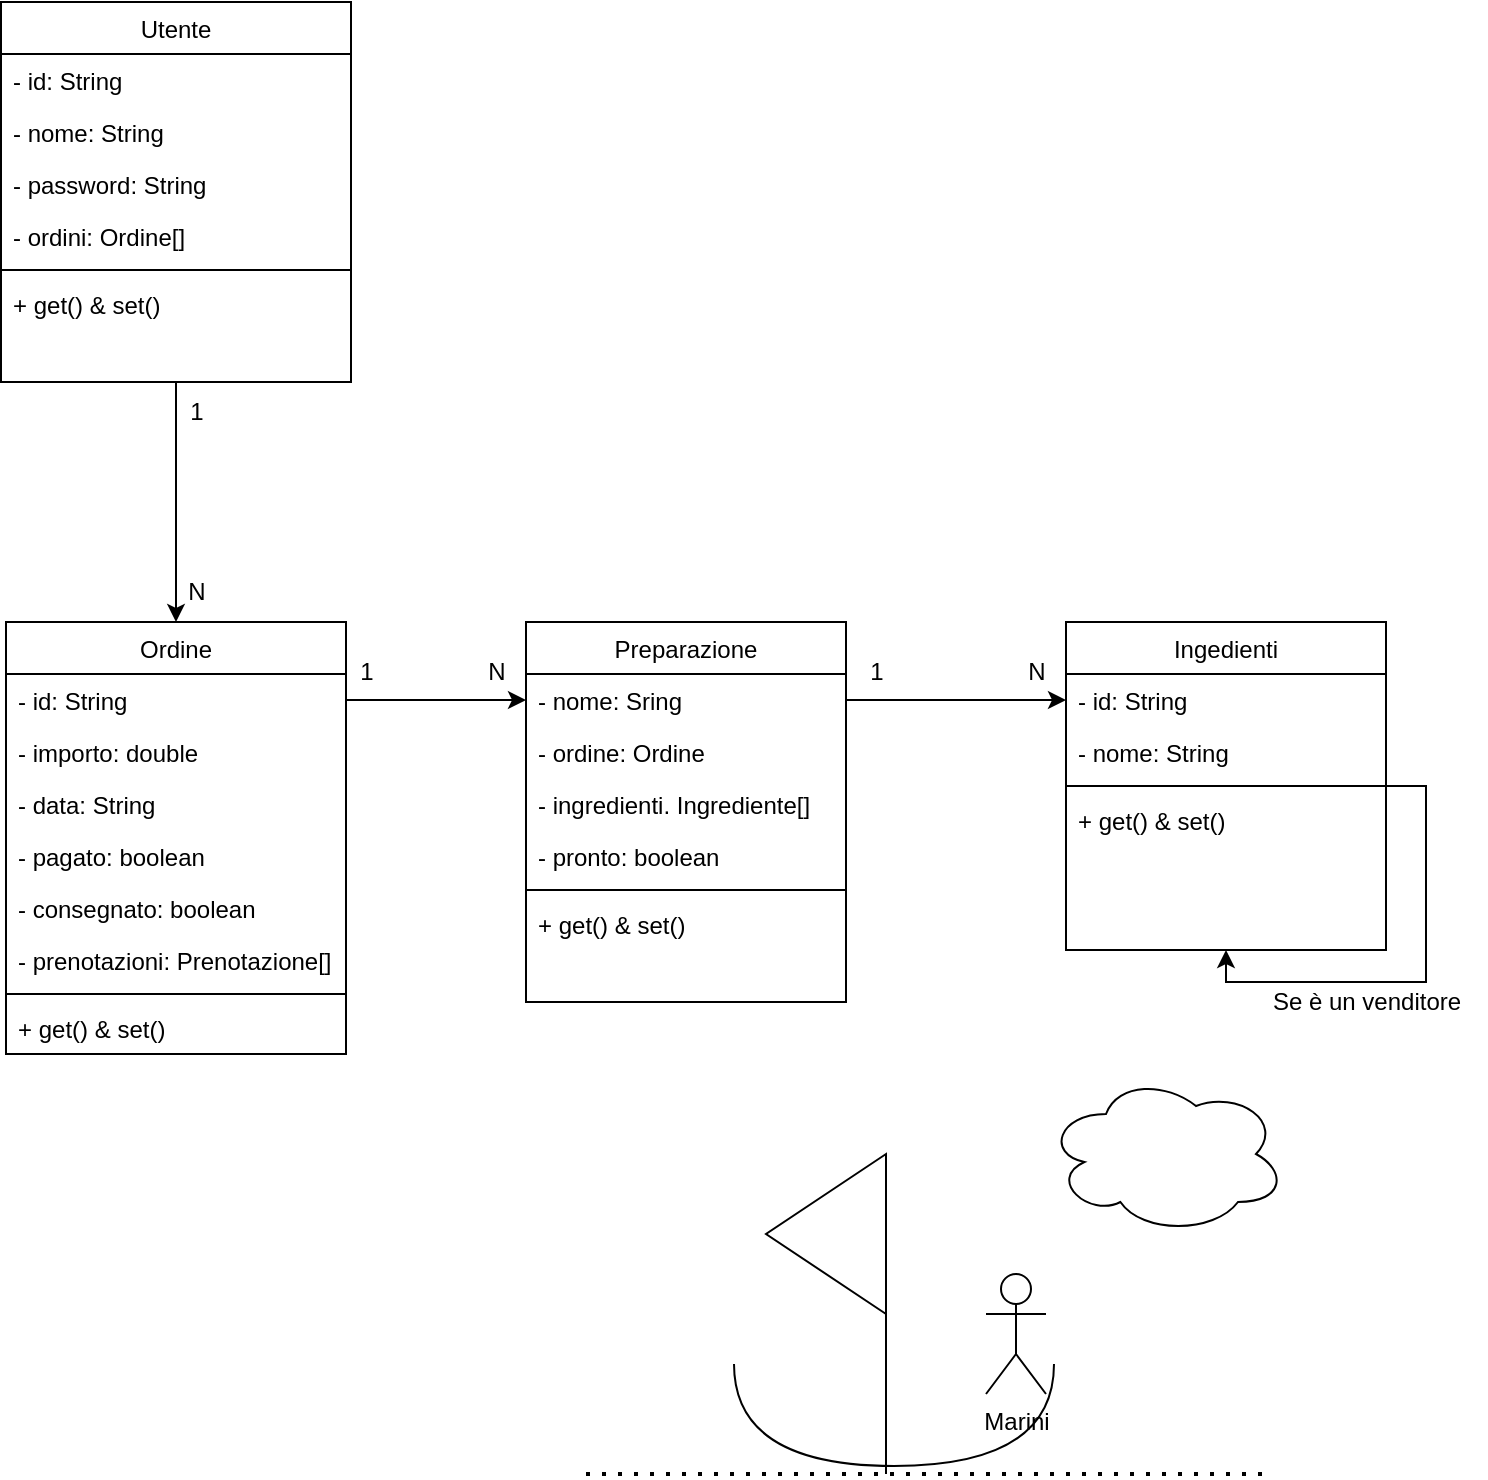 <mxfile>
    <diagram id="C5RBs43oDa-KdzZeNtuy" name="Page-1">
        <mxGraphModel dx="1216" dy="784" grid="1" gridSize="10" guides="1" tooltips="1" connect="1" arrows="1" fold="1" page="1" pageScale="1" pageWidth="827" pageHeight="1169" math="0" shadow="0">
            <root>
                <mxCell id="WIyWlLk6GJQsqaUBKTNV-0"/>
                <mxCell id="WIyWlLk6GJQsqaUBKTNV-1" parent="WIyWlLk6GJQsqaUBKTNV-0"/>
                <mxCell id="zskGm_oznDPMGiNjyD5M-53" style="edgeStyle=orthogonalEdgeStyle;rounded=0;orthogonalLoop=1;jettySize=auto;html=1;entryX=0.5;entryY=1;entryDx=0;entryDy=0;" parent="WIyWlLk6GJQsqaUBKTNV-1" source="zkfFHV4jXpPFQw0GAbJ--6" target="zkfFHV4jXpPFQw0GAbJ--6" edge="1">
                    <mxGeometry relative="1" as="geometry">
                        <mxPoint x="740" y="540" as="targetPoint"/>
                        <Array as="points">
                            <mxPoint x="750" y="442"/>
                            <mxPoint x="750" y="540"/>
                            <mxPoint x="650" y="540"/>
                        </Array>
                    </mxGeometry>
                </mxCell>
                <mxCell id="zkfFHV4jXpPFQw0GAbJ--6" value="Ingedienti" style="swimlane;fontStyle=0;align=center;verticalAlign=top;childLayout=stackLayout;horizontal=1;startSize=26;horizontalStack=0;resizeParent=1;resizeLast=0;collapsible=1;marginBottom=0;rounded=0;shadow=0;strokeWidth=1;" parent="WIyWlLk6GJQsqaUBKTNV-1" vertex="1">
                    <mxGeometry x="570" y="360" width="160" height="164" as="geometry">
                        <mxRectangle x="130" y="380" width="160" height="26" as="alternateBounds"/>
                    </mxGeometry>
                </mxCell>
                <mxCell id="zkfFHV4jXpPFQw0GAbJ--7" value="- id: String" style="text;align=left;verticalAlign=top;spacingLeft=4;spacingRight=4;overflow=hidden;rotatable=0;points=[[0,0.5],[1,0.5]];portConstraint=eastwest;" parent="zkfFHV4jXpPFQw0GAbJ--6" vertex="1">
                    <mxGeometry y="26" width="160" height="26" as="geometry"/>
                </mxCell>
                <mxCell id="zskGm_oznDPMGiNjyD5M-34" value="- nome: String" style="text;align=left;verticalAlign=top;spacingLeft=4;spacingRight=4;overflow=hidden;rotatable=0;points=[[0,0.5],[1,0.5]];portConstraint=eastwest;" parent="zkfFHV4jXpPFQw0GAbJ--6" vertex="1">
                    <mxGeometry y="52" width="160" height="26" as="geometry"/>
                </mxCell>
                <mxCell id="zkfFHV4jXpPFQw0GAbJ--9" value="" style="line;html=1;strokeWidth=1;align=left;verticalAlign=middle;spacingTop=-1;spacingLeft=3;spacingRight=3;rotatable=0;labelPosition=right;points=[];portConstraint=eastwest;" parent="zkfFHV4jXpPFQw0GAbJ--6" vertex="1">
                    <mxGeometry y="78" width="160" height="8" as="geometry"/>
                </mxCell>
                <mxCell id="zkfFHV4jXpPFQw0GAbJ--10" value="+ get() &amp; set()" style="text;align=left;verticalAlign=top;spacingLeft=4;spacingRight=4;overflow=hidden;rotatable=0;points=[[0,0.5],[1,0.5]];portConstraint=eastwest;fontStyle=0" parent="zkfFHV4jXpPFQw0GAbJ--6" vertex="1">
                    <mxGeometry y="86" width="160" height="26" as="geometry"/>
                </mxCell>
                <mxCell id="zskGm_oznDPMGiNjyD5M-0" value="Preparazione" style="swimlane;fontStyle=0;align=center;verticalAlign=top;childLayout=stackLayout;horizontal=1;startSize=26;horizontalStack=0;resizeParent=1;resizeLast=0;collapsible=1;marginBottom=0;rounded=0;shadow=0;strokeWidth=1;" parent="WIyWlLk6GJQsqaUBKTNV-1" vertex="1">
                    <mxGeometry x="300" y="360" width="160" height="190" as="geometry">
                        <mxRectangle x="130" y="380" width="160" height="26" as="alternateBounds"/>
                    </mxGeometry>
                </mxCell>
                <mxCell id="zskGm_oznDPMGiNjyD5M-1" value="- nome: Sring" style="text;align=left;verticalAlign=top;spacingLeft=4;spacingRight=4;overflow=hidden;rotatable=0;points=[[0,0.5],[1,0.5]];portConstraint=eastwest;" parent="zskGm_oznDPMGiNjyD5M-0" vertex="1">
                    <mxGeometry y="26" width="160" height="26" as="geometry"/>
                </mxCell>
                <mxCell id="zskGm_oznDPMGiNjyD5M-2" value="- ordine: Ordine" style="text;align=left;verticalAlign=top;spacingLeft=4;spacingRight=4;overflow=hidden;rotatable=0;points=[[0,0.5],[1,0.5]];portConstraint=eastwest;rounded=0;shadow=0;html=0;" parent="zskGm_oznDPMGiNjyD5M-0" vertex="1">
                    <mxGeometry y="52" width="160" height="26" as="geometry"/>
                </mxCell>
                <mxCell id="zskGm_oznDPMGiNjyD5M-37" value="- ingredienti. Ingrediente[]" style="text;align=left;verticalAlign=top;spacingLeft=4;spacingRight=4;overflow=hidden;rotatable=0;points=[[0,0.5],[1,0.5]];portConstraint=eastwest;rounded=0;shadow=0;html=0;" parent="zskGm_oznDPMGiNjyD5M-0" vertex="1">
                    <mxGeometry y="78" width="160" height="26" as="geometry"/>
                </mxCell>
                <mxCell id="zskGm_oznDPMGiNjyD5M-38" value="- pronto: boolean" style="text;align=left;verticalAlign=top;spacingLeft=4;spacingRight=4;overflow=hidden;rotatable=0;points=[[0,0.5],[1,0.5]];portConstraint=eastwest;rounded=0;shadow=0;html=0;" parent="zskGm_oznDPMGiNjyD5M-0" vertex="1">
                    <mxGeometry y="104" width="160" height="26" as="geometry"/>
                </mxCell>
                <mxCell id="zskGm_oznDPMGiNjyD5M-3" value="" style="line;html=1;strokeWidth=1;align=left;verticalAlign=middle;spacingTop=-1;spacingLeft=3;spacingRight=3;rotatable=0;labelPosition=right;points=[];portConstraint=eastwest;" parent="zskGm_oznDPMGiNjyD5M-0" vertex="1">
                    <mxGeometry y="130" width="160" height="8" as="geometry"/>
                </mxCell>
                <mxCell id="zskGm_oznDPMGiNjyD5M-4" value="+ get() &amp; set()" style="text;align=left;verticalAlign=top;spacingLeft=4;spacingRight=4;overflow=hidden;rotatable=0;points=[[0,0.5],[1,0.5]];portConstraint=eastwest;fontStyle=0" parent="zskGm_oznDPMGiNjyD5M-0" vertex="1">
                    <mxGeometry y="138" width="160" height="26" as="geometry"/>
                </mxCell>
                <mxCell id="zskGm_oznDPMGiNjyD5M-6" value="Ordine" style="swimlane;fontStyle=0;align=center;verticalAlign=top;childLayout=stackLayout;horizontal=1;startSize=26;horizontalStack=0;resizeParent=1;resizeLast=0;collapsible=1;marginBottom=0;rounded=0;shadow=0;strokeWidth=1;" parent="WIyWlLk6GJQsqaUBKTNV-1" vertex="1">
                    <mxGeometry x="40" y="360" width="170" height="216" as="geometry">
                        <mxRectangle x="130" y="380" width="160" height="26" as="alternateBounds"/>
                    </mxGeometry>
                </mxCell>
                <mxCell id="zskGm_oznDPMGiNjyD5M-7" value="- id: String" style="text;align=left;verticalAlign=top;spacingLeft=4;spacingRight=4;overflow=hidden;rotatable=0;points=[[0,0.5],[1,0.5]];portConstraint=eastwest;" parent="zskGm_oznDPMGiNjyD5M-6" vertex="1">
                    <mxGeometry y="26" width="170" height="26" as="geometry"/>
                </mxCell>
                <mxCell id="zskGm_oznDPMGiNjyD5M-8" value="- importo: double" style="text;align=left;verticalAlign=top;spacingLeft=4;spacingRight=4;overflow=hidden;rotatable=0;points=[[0,0.5],[1,0.5]];portConstraint=eastwest;rounded=0;shadow=0;html=0;" parent="zskGm_oznDPMGiNjyD5M-6" vertex="1">
                    <mxGeometry y="52" width="170" height="26" as="geometry"/>
                </mxCell>
                <mxCell id="zskGm_oznDPMGiNjyD5M-27" value="- data: String" style="text;align=left;verticalAlign=top;spacingLeft=4;spacingRight=4;overflow=hidden;rotatable=0;points=[[0,0.5],[1,0.5]];portConstraint=eastwest;rounded=0;shadow=0;html=0;" parent="zskGm_oznDPMGiNjyD5M-6" vertex="1">
                    <mxGeometry y="78" width="170" height="26" as="geometry"/>
                </mxCell>
                <mxCell id="zskGm_oznDPMGiNjyD5M-28" value="- pagato: boolean" style="text;align=left;verticalAlign=top;spacingLeft=4;spacingRight=4;overflow=hidden;rotatable=0;points=[[0,0.5],[1,0.5]];portConstraint=eastwest;rounded=0;shadow=0;html=0;" parent="zskGm_oznDPMGiNjyD5M-6" vertex="1">
                    <mxGeometry y="104" width="170" height="26" as="geometry"/>
                </mxCell>
                <mxCell id="zskGm_oznDPMGiNjyD5M-45" value="- consegnato: boolean" style="text;align=left;verticalAlign=top;spacingLeft=4;spacingRight=4;overflow=hidden;rotatable=0;points=[[0,0.5],[1,0.5]];portConstraint=eastwest;rounded=0;shadow=0;html=0;" parent="zskGm_oznDPMGiNjyD5M-6" vertex="1">
                    <mxGeometry y="130" width="170" height="26" as="geometry"/>
                </mxCell>
                <mxCell id="zskGm_oznDPMGiNjyD5M-32" value="- prenotazioni: Prenotazione[]" style="text;align=left;verticalAlign=top;spacingLeft=4;spacingRight=4;overflow=hidden;rotatable=0;points=[[0,0.5],[1,0.5]];portConstraint=eastwest;rounded=0;shadow=0;html=0;" parent="zskGm_oznDPMGiNjyD5M-6" vertex="1">
                    <mxGeometry y="156" width="170" height="26" as="geometry"/>
                </mxCell>
                <mxCell id="zskGm_oznDPMGiNjyD5M-9" value="" style="line;html=1;strokeWidth=1;align=left;verticalAlign=middle;spacingTop=-1;spacingLeft=3;spacingRight=3;rotatable=0;labelPosition=right;points=[];portConstraint=eastwest;" parent="zskGm_oznDPMGiNjyD5M-6" vertex="1">
                    <mxGeometry y="182" width="170" height="8" as="geometry"/>
                </mxCell>
                <mxCell id="zskGm_oznDPMGiNjyD5M-29" value="+ get() &amp; set()" style="text;align=left;verticalAlign=top;spacingLeft=4;spacingRight=4;overflow=hidden;rotatable=0;points=[[0,0.5],[1,0.5]];portConstraint=eastwest;" parent="zskGm_oznDPMGiNjyD5M-6" vertex="1">
                    <mxGeometry y="190" width="170" height="26" as="geometry"/>
                </mxCell>
                <mxCell id="zskGm_oznDPMGiNjyD5M-36" style="edgeStyle=orthogonalEdgeStyle;rounded=0;orthogonalLoop=1;jettySize=auto;html=1;exitX=0.5;exitY=1;exitDx=0;exitDy=0;entryX=0.5;entryY=0;entryDx=0;entryDy=0;" parent="WIyWlLk6GJQsqaUBKTNV-1" source="zskGm_oznDPMGiNjyD5M-18" target="zskGm_oznDPMGiNjyD5M-6" edge="1">
                    <mxGeometry relative="1" as="geometry"/>
                </mxCell>
                <mxCell id="zskGm_oznDPMGiNjyD5M-18" value="Utente" style="swimlane;fontStyle=0;align=center;verticalAlign=top;childLayout=stackLayout;horizontal=1;startSize=26;horizontalStack=0;resizeParent=1;resizeLast=0;collapsible=1;marginBottom=0;rounded=0;shadow=0;strokeWidth=1;" parent="WIyWlLk6GJQsqaUBKTNV-1" vertex="1">
                    <mxGeometry x="37.5" y="50" width="175" height="190" as="geometry">
                        <mxRectangle x="130" y="380" width="160" height="26" as="alternateBounds"/>
                    </mxGeometry>
                </mxCell>
                <mxCell id="zskGm_oznDPMGiNjyD5M-19" value="- id: String" style="text;align=left;verticalAlign=top;spacingLeft=4;spacingRight=4;overflow=hidden;rotatable=0;points=[[0,0.5],[1,0.5]];portConstraint=eastwest;" parent="zskGm_oznDPMGiNjyD5M-18" vertex="1">
                    <mxGeometry y="26" width="175" height="26" as="geometry"/>
                </mxCell>
                <mxCell id="zskGm_oznDPMGiNjyD5M-20" value="- nome: String" style="text;align=left;verticalAlign=top;spacingLeft=4;spacingRight=4;overflow=hidden;rotatable=0;points=[[0,0.5],[1,0.5]];portConstraint=eastwest;rounded=0;shadow=0;html=0;" parent="zskGm_oznDPMGiNjyD5M-18" vertex="1">
                    <mxGeometry y="52" width="175" height="26" as="geometry"/>
                </mxCell>
                <mxCell id="zskGm_oznDPMGiNjyD5M-24" value="- password: String" style="text;align=left;verticalAlign=top;spacingLeft=4;spacingRight=4;overflow=hidden;rotatable=0;points=[[0,0.5],[1,0.5]];portConstraint=eastwest;rounded=0;shadow=0;html=0;" parent="zskGm_oznDPMGiNjyD5M-18" vertex="1">
                    <mxGeometry y="78" width="175" height="26" as="geometry"/>
                </mxCell>
                <mxCell id="zskGm_oznDPMGiNjyD5M-25" value="- ordini: Ordine[]" style="text;align=left;verticalAlign=top;spacingLeft=4;spacingRight=4;overflow=hidden;rotatable=0;points=[[0,0.5],[1,0.5]];portConstraint=eastwest;rounded=0;shadow=0;html=0;" parent="zskGm_oznDPMGiNjyD5M-18" vertex="1">
                    <mxGeometry y="104" width="175" height="26" as="geometry"/>
                </mxCell>
                <mxCell id="zskGm_oznDPMGiNjyD5M-21" value="" style="line;html=1;strokeWidth=1;align=left;verticalAlign=middle;spacingTop=-1;spacingLeft=3;spacingRight=3;rotatable=0;labelPosition=right;points=[];portConstraint=eastwest;" parent="zskGm_oznDPMGiNjyD5M-18" vertex="1">
                    <mxGeometry y="130" width="175" height="8" as="geometry"/>
                </mxCell>
                <mxCell id="zskGm_oznDPMGiNjyD5M-23" value="+ get() &amp; set()" style="text;align=left;verticalAlign=top;spacingLeft=4;spacingRight=4;overflow=hidden;rotatable=0;points=[[0,0.5],[1,0.5]];portConstraint=eastwest;" parent="zskGm_oznDPMGiNjyD5M-18" vertex="1">
                    <mxGeometry y="138" width="175" height="26" as="geometry"/>
                </mxCell>
                <mxCell id="zskGm_oznDPMGiNjyD5M-41" style="edgeStyle=orthogonalEdgeStyle;rounded=0;orthogonalLoop=1;jettySize=auto;html=1;exitX=1;exitY=0.5;exitDx=0;exitDy=0;entryX=0;entryY=0.5;entryDx=0;entryDy=0;" parent="WIyWlLk6GJQsqaUBKTNV-1" source="zskGm_oznDPMGiNjyD5M-7" target="zskGm_oznDPMGiNjyD5M-1" edge="1">
                    <mxGeometry relative="1" as="geometry"/>
                </mxCell>
                <mxCell id="zskGm_oznDPMGiNjyD5M-42" style="edgeStyle=orthogonalEdgeStyle;rounded=0;orthogonalLoop=1;jettySize=auto;html=1;exitX=1;exitY=0.5;exitDx=0;exitDy=0;entryX=0;entryY=0.5;entryDx=0;entryDy=0;" parent="WIyWlLk6GJQsqaUBKTNV-1" source="zskGm_oznDPMGiNjyD5M-1" target="zkfFHV4jXpPFQw0GAbJ--7" edge="1">
                    <mxGeometry relative="1" as="geometry"/>
                </mxCell>
                <mxCell id="zskGm_oznDPMGiNjyD5M-43" value="" style="shape=requiredInterface;html=1;verticalLabelPosition=bottom;sketch=0;rotation=90;" parent="WIyWlLk6GJQsqaUBKTNV-1" vertex="1">
                    <mxGeometry x="458.5" y="676.5" width="51" height="160" as="geometry"/>
                </mxCell>
                <mxCell id="zskGm_oznDPMGiNjyD5M-44" value="Marini" style="shape=umlActor;verticalLabelPosition=bottom;verticalAlign=top;html=1;outlineConnect=0;" parent="WIyWlLk6GJQsqaUBKTNV-1" vertex="1">
                    <mxGeometry x="530" y="686" width="30" height="60" as="geometry"/>
                </mxCell>
                <mxCell id="zskGm_oznDPMGiNjyD5M-46" value="" style="endArrow=none;dashed=1;html=1;dashPattern=1 3;strokeWidth=2;rounded=0;" parent="WIyWlLk6GJQsqaUBKTNV-1" edge="1">
                    <mxGeometry width="50" height="50" relative="1" as="geometry">
                        <mxPoint x="330" y="786" as="sourcePoint"/>
                        <mxPoint x="670" y="786" as="targetPoint"/>
                    </mxGeometry>
                </mxCell>
                <mxCell id="zskGm_oznDPMGiNjyD5M-47" value="" style="endArrow=none;html=1;rounded=0;" parent="WIyWlLk6GJQsqaUBKTNV-1" edge="1">
                    <mxGeometry width="50" height="50" relative="1" as="geometry">
                        <mxPoint x="480" y="786" as="sourcePoint"/>
                        <mxPoint x="480" y="626" as="targetPoint"/>
                    </mxGeometry>
                </mxCell>
                <mxCell id="zskGm_oznDPMGiNjyD5M-48" value="" style="triangle;whiteSpace=wrap;html=1;rotation=-180;" parent="WIyWlLk6GJQsqaUBKTNV-1" vertex="1">
                    <mxGeometry x="420" y="626" width="60" height="80" as="geometry"/>
                </mxCell>
                <mxCell id="zskGm_oznDPMGiNjyD5M-51" value="" style="ellipse;shape=cloud;whiteSpace=wrap;html=1;" parent="WIyWlLk6GJQsqaUBKTNV-1" vertex="1">
                    <mxGeometry x="560" y="586" width="120" height="80" as="geometry"/>
                </mxCell>
                <mxCell id="zskGm_oznDPMGiNjyD5M-54" value="Se è un venditore" style="text;html=1;align=center;verticalAlign=middle;resizable=0;points=[];autosize=1;strokeColor=none;fillColor=none;" parent="WIyWlLk6GJQsqaUBKTNV-1" vertex="1">
                    <mxGeometry x="660" y="535" width="120" height="30" as="geometry"/>
                </mxCell>
                <mxCell id="zskGm_oznDPMGiNjyD5M-55" value="1" style="text;html=1;align=center;verticalAlign=middle;resizable=0;points=[];autosize=1;strokeColor=none;fillColor=none;" parent="WIyWlLk6GJQsqaUBKTNV-1" vertex="1">
                    <mxGeometry x="205" y="370" width="30" height="30" as="geometry"/>
                </mxCell>
                <mxCell id="zskGm_oznDPMGiNjyD5M-56" value="N" style="text;html=1;align=center;verticalAlign=middle;resizable=0;points=[];autosize=1;strokeColor=none;fillColor=none;" parent="WIyWlLk6GJQsqaUBKTNV-1" vertex="1">
                    <mxGeometry x="270" y="370" width="30" height="30" as="geometry"/>
                </mxCell>
                <mxCell id="zskGm_oznDPMGiNjyD5M-57" value="1" style="text;html=1;align=center;verticalAlign=middle;resizable=0;points=[];autosize=1;strokeColor=none;fillColor=none;" parent="WIyWlLk6GJQsqaUBKTNV-1" vertex="1">
                    <mxGeometry x="460" y="370" width="30" height="30" as="geometry"/>
                </mxCell>
                <mxCell id="zskGm_oznDPMGiNjyD5M-58" value="N" style="text;html=1;align=center;verticalAlign=middle;resizable=0;points=[];autosize=1;strokeColor=none;fillColor=none;" parent="WIyWlLk6GJQsqaUBKTNV-1" vertex="1">
                    <mxGeometry x="540" y="370" width="30" height="30" as="geometry"/>
                </mxCell>
                <mxCell id="zskGm_oznDPMGiNjyD5M-59" value="1" style="text;html=1;align=center;verticalAlign=middle;resizable=0;points=[];autosize=1;strokeColor=none;fillColor=none;" parent="WIyWlLk6GJQsqaUBKTNV-1" vertex="1">
                    <mxGeometry x="120" y="240" width="30" height="30" as="geometry"/>
                </mxCell>
                <mxCell id="zskGm_oznDPMGiNjyD5M-60" value="N" style="text;html=1;align=center;verticalAlign=middle;resizable=0;points=[];autosize=1;strokeColor=none;fillColor=none;" parent="WIyWlLk6GJQsqaUBKTNV-1" vertex="1">
                    <mxGeometry x="120" y="330" width="30" height="30" as="geometry"/>
                </mxCell>
            </root>
        </mxGraphModel>
    </diagram>
</mxfile>